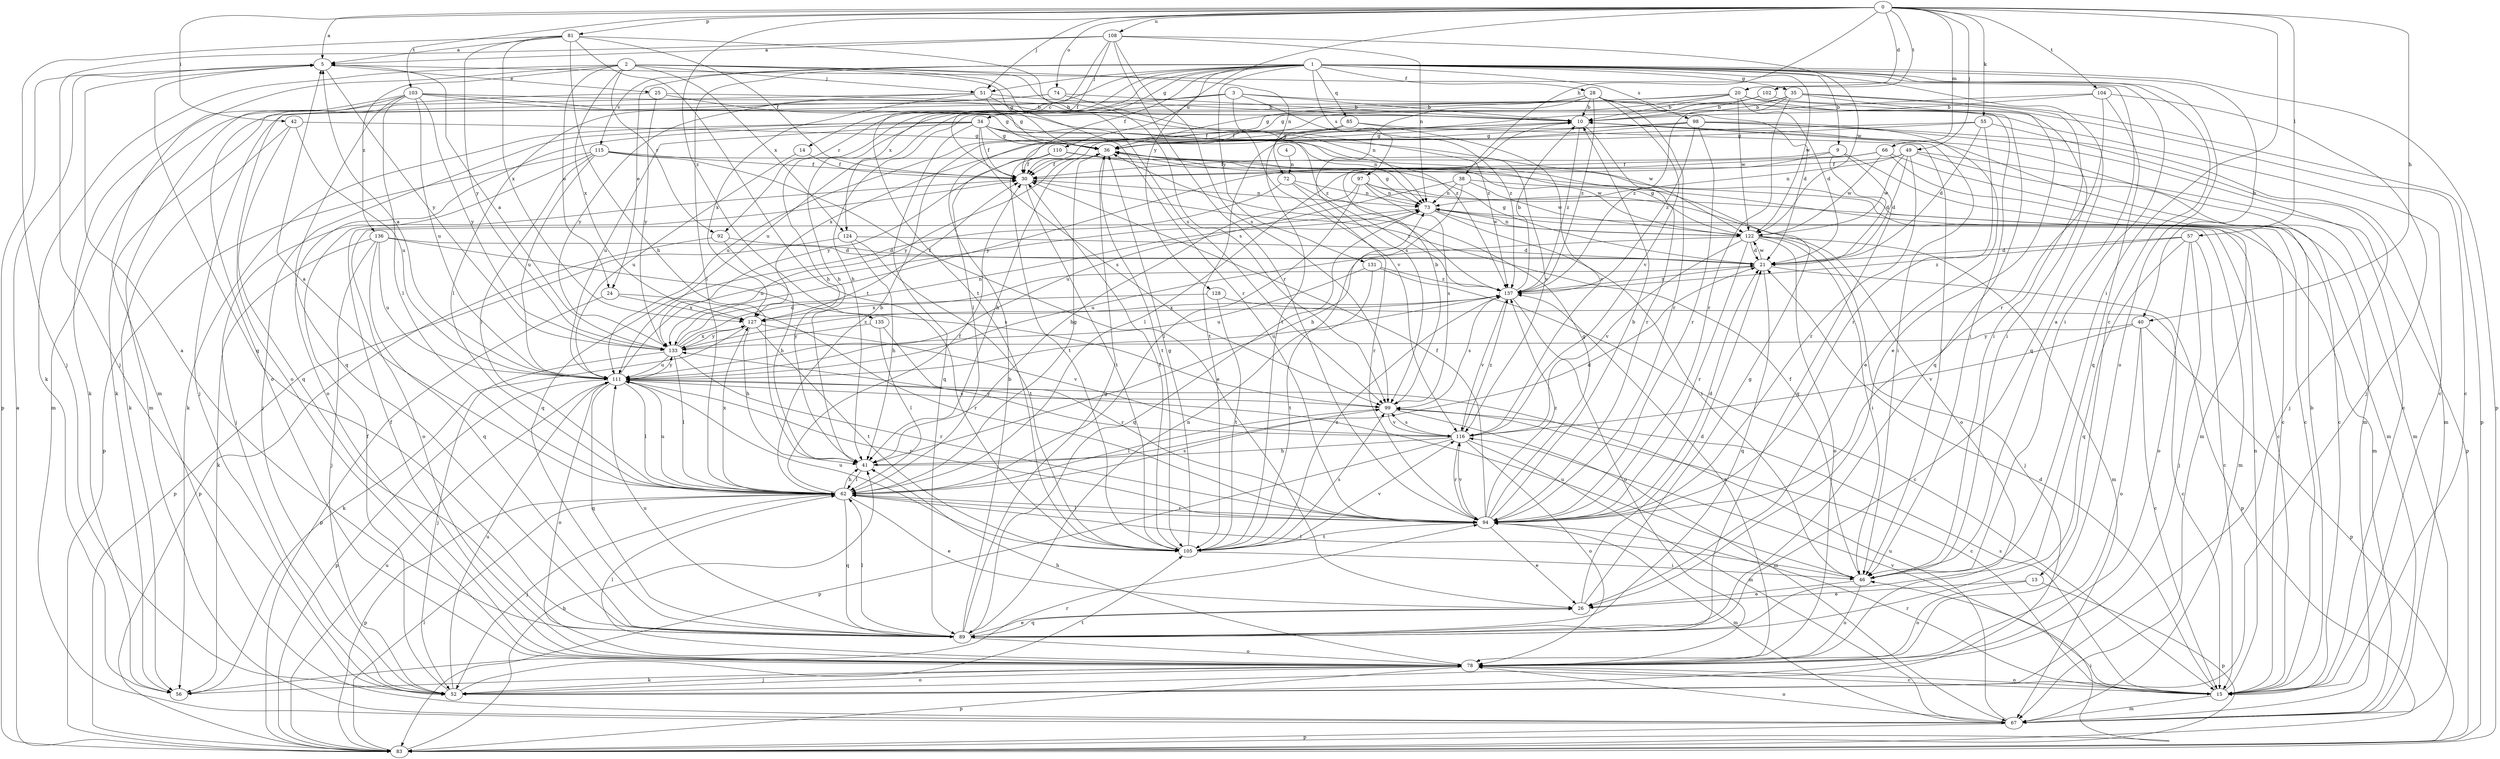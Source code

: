 strict digraph  {
0;
1;
2;
3;
4;
5;
9;
10;
13;
14;
15;
20;
21;
24;
25;
26;
28;
30;
34;
35;
36;
38;
40;
41;
42;
46;
49;
51;
52;
55;
56;
57;
62;
66;
67;
72;
73;
74;
78;
81;
83;
85;
89;
92;
94;
97;
98;
99;
102;
103;
104;
105;
108;
110;
111;
115;
116;
122;
124;
127;
128;
131;
133;
135;
136;
137;
0 -> 5  [label=a];
0 -> 20  [label=d];
0 -> 38  [label=h];
0 -> 40  [label=h];
0 -> 42  [label=i];
0 -> 46  [label=i];
0 -> 49  [label=j];
0 -> 51  [label=j];
0 -> 55  [label=k];
0 -> 57  [label=l];
0 -> 66  [label=m];
0 -> 74  [label=o];
0 -> 81  [label=p];
0 -> 102  [label=t];
0 -> 103  [label=t];
0 -> 104  [label=t];
0 -> 108  [label=u];
0 -> 128  [label=y];
0 -> 135  [label=z];
1 -> 9  [label=b];
1 -> 13  [label=c];
1 -> 14  [label=c];
1 -> 24  [label=e];
1 -> 28  [label=f];
1 -> 30  [label=f];
1 -> 34  [label=g];
1 -> 35  [label=g];
1 -> 40  [label=h];
1 -> 46  [label=i];
1 -> 51  [label=j];
1 -> 62  [label=l];
1 -> 78  [label=o];
1 -> 83  [label=p];
1 -> 85  [label=q];
1 -> 89  [label=q];
1 -> 92  [label=r];
1 -> 97  [label=s];
1 -> 98  [label=s];
1 -> 110  [label=u];
1 -> 115  [label=v];
1 -> 122  [label=w];
1 -> 124  [label=x];
1 -> 131  [label=y];
2 -> 24  [label=e];
2 -> 36  [label=g];
2 -> 51  [label=j];
2 -> 56  [label=k];
2 -> 67  [label=m];
2 -> 72  [label=n];
2 -> 92  [label=r];
2 -> 94  [label=r];
2 -> 99  [label=s];
2 -> 124  [label=x];
2 -> 127  [label=x];
2 -> 136  [label=z];
3 -> 10  [label=b];
3 -> 15  [label=c];
3 -> 41  [label=h];
3 -> 52  [label=j];
3 -> 56  [label=k];
3 -> 116  [label=v];
3 -> 137  [label=z];
4 -> 72  [label=n];
5 -> 25  [label=e];
5 -> 83  [label=p];
5 -> 89  [label=q];
5 -> 133  [label=y];
9 -> 15  [label=c];
9 -> 21  [label=d];
9 -> 30  [label=f];
9 -> 62  [label=l];
9 -> 89  [label=q];
10 -> 36  [label=g];
10 -> 46  [label=i];
10 -> 67  [label=m];
10 -> 94  [label=r];
10 -> 137  [label=z];
13 -> 26  [label=e];
13 -> 78  [label=o];
13 -> 83  [label=p];
14 -> 30  [label=f];
14 -> 111  [label=u];
15 -> 10  [label=b];
15 -> 21  [label=d];
15 -> 67  [label=m];
15 -> 73  [label=n];
15 -> 78  [label=o];
15 -> 94  [label=r];
15 -> 99  [label=s];
15 -> 116  [label=v];
20 -> 10  [label=b];
20 -> 21  [label=d];
20 -> 30  [label=f];
20 -> 36  [label=g];
20 -> 46  [label=i];
20 -> 89  [label=q];
20 -> 111  [label=u];
20 -> 122  [label=w];
21 -> 36  [label=g];
21 -> 83  [label=p];
21 -> 89  [label=q];
21 -> 122  [label=w];
21 -> 137  [label=z];
24 -> 83  [label=p];
24 -> 94  [label=r];
24 -> 127  [label=x];
25 -> 10  [label=b];
25 -> 67  [label=m];
25 -> 133  [label=y];
25 -> 137  [label=z];
26 -> 21  [label=d];
26 -> 36  [label=g];
26 -> 89  [label=q];
28 -> 10  [label=b];
28 -> 21  [label=d];
28 -> 36  [label=g];
28 -> 41  [label=h];
28 -> 46  [label=i];
28 -> 94  [label=r];
28 -> 99  [label=s];
28 -> 116  [label=v];
28 -> 137  [label=z];
30 -> 73  [label=n];
30 -> 105  [label=t];
34 -> 30  [label=f];
34 -> 36  [label=g];
34 -> 52  [label=j];
34 -> 56  [label=k];
34 -> 73  [label=n];
34 -> 78  [label=o];
34 -> 89  [label=q];
34 -> 99  [label=s];
34 -> 111  [label=u];
34 -> 116  [label=v];
34 -> 122  [label=w];
35 -> 10  [label=b];
35 -> 26  [label=e];
35 -> 30  [label=f];
35 -> 46  [label=i];
35 -> 83  [label=p];
35 -> 94  [label=r];
35 -> 137  [label=z];
36 -> 30  [label=f];
36 -> 41  [label=h];
36 -> 105  [label=t];
36 -> 133  [label=y];
38 -> 15  [label=c];
38 -> 41  [label=h];
38 -> 73  [label=n];
38 -> 111  [label=u];
38 -> 122  [label=w];
40 -> 15  [label=c];
40 -> 78  [label=o];
40 -> 83  [label=p];
40 -> 116  [label=v];
40 -> 133  [label=y];
41 -> 21  [label=d];
41 -> 62  [label=l];
42 -> 36  [label=g];
42 -> 56  [label=k];
42 -> 89  [label=q];
42 -> 111  [label=u];
46 -> 5  [label=a];
46 -> 26  [label=e];
46 -> 30  [label=f];
46 -> 62  [label=l];
46 -> 78  [label=o];
46 -> 111  [label=u];
49 -> 21  [label=d];
49 -> 30  [label=f];
49 -> 67  [label=m];
49 -> 73  [label=n];
49 -> 83  [label=p];
49 -> 94  [label=r];
49 -> 122  [label=w];
51 -> 10  [label=b];
51 -> 36  [label=g];
51 -> 73  [label=n];
51 -> 78  [label=o];
51 -> 127  [label=x];
51 -> 133  [label=y];
52 -> 30  [label=f];
52 -> 78  [label=o];
52 -> 105  [label=t];
52 -> 111  [label=u];
55 -> 21  [label=d];
55 -> 36  [label=g];
55 -> 52  [label=j];
55 -> 62  [label=l];
55 -> 94  [label=r];
56 -> 94  [label=r];
57 -> 15  [label=c];
57 -> 21  [label=d];
57 -> 52  [label=j];
57 -> 78  [label=o];
57 -> 89  [label=q];
57 -> 137  [label=z];
62 -> 5  [label=a];
62 -> 10  [label=b];
62 -> 26  [label=e];
62 -> 30  [label=f];
62 -> 36  [label=g];
62 -> 41  [label=h];
62 -> 52  [label=j];
62 -> 83  [label=p];
62 -> 89  [label=q];
62 -> 94  [label=r];
62 -> 99  [label=s];
62 -> 111  [label=u];
62 -> 127  [label=x];
66 -> 15  [label=c];
66 -> 30  [label=f];
66 -> 67  [label=m];
66 -> 122  [label=w];
66 -> 133  [label=y];
67 -> 78  [label=o];
67 -> 83  [label=p];
67 -> 111  [label=u];
72 -> 73  [label=n];
72 -> 89  [label=q];
72 -> 94  [label=r];
72 -> 137  [label=z];
73 -> 36  [label=g];
73 -> 46  [label=i];
73 -> 67  [label=m];
73 -> 78  [label=o];
73 -> 89  [label=q];
73 -> 122  [label=w];
74 -> 10  [label=b];
74 -> 62  [label=l];
74 -> 78  [label=o];
74 -> 137  [label=z];
78 -> 15  [label=c];
78 -> 30  [label=f];
78 -> 41  [label=h];
78 -> 52  [label=j];
78 -> 56  [label=k];
78 -> 62  [label=l];
78 -> 83  [label=p];
78 -> 137  [label=z];
81 -> 5  [label=a];
81 -> 30  [label=f];
81 -> 41  [label=h];
81 -> 52  [label=j];
81 -> 99  [label=s];
81 -> 105  [label=t];
81 -> 127  [label=x];
81 -> 133  [label=y];
83 -> 5  [label=a];
83 -> 41  [label=h];
83 -> 46  [label=i];
83 -> 62  [label=l];
83 -> 111  [label=u];
85 -> 36  [label=g];
85 -> 46  [label=i];
85 -> 111  [label=u];
85 -> 116  [label=v];
89 -> 5  [label=a];
89 -> 10  [label=b];
89 -> 26  [label=e];
89 -> 36  [label=g];
89 -> 62  [label=l];
89 -> 73  [label=n];
89 -> 78  [label=o];
89 -> 111  [label=u];
92 -> 21  [label=d];
92 -> 41  [label=h];
92 -> 83  [label=p];
94 -> 10  [label=b];
94 -> 21  [label=d];
94 -> 26  [label=e];
94 -> 30  [label=f];
94 -> 36  [label=g];
94 -> 62  [label=l];
94 -> 67  [label=m];
94 -> 105  [label=t];
94 -> 116  [label=v];
94 -> 137  [label=z];
97 -> 41  [label=h];
97 -> 62  [label=l];
97 -> 67  [label=m];
97 -> 73  [label=n];
97 -> 78  [label=o];
97 -> 99  [label=s];
98 -> 15  [label=c];
98 -> 26  [label=e];
98 -> 36  [label=g];
98 -> 67  [label=m];
98 -> 94  [label=r];
98 -> 105  [label=t];
98 -> 127  [label=x];
98 -> 137  [label=z];
99 -> 10  [label=b];
99 -> 15  [label=c];
99 -> 62  [label=l];
99 -> 67  [label=m];
99 -> 116  [label=v];
102 -> 10  [label=b];
102 -> 15  [label=c];
102 -> 105  [label=t];
103 -> 10  [label=b];
103 -> 36  [label=g];
103 -> 56  [label=k];
103 -> 62  [label=l];
103 -> 67  [label=m];
103 -> 89  [label=q];
103 -> 111  [label=u];
103 -> 133  [label=y];
103 -> 137  [label=z];
104 -> 10  [label=b];
104 -> 41  [label=h];
104 -> 52  [label=j];
104 -> 89  [label=q];
104 -> 94  [label=r];
105 -> 30  [label=f];
105 -> 36  [label=g];
105 -> 46  [label=i];
105 -> 99  [label=s];
105 -> 111  [label=u];
105 -> 116  [label=v];
105 -> 137  [label=z];
108 -> 5  [label=a];
108 -> 30  [label=f];
108 -> 52  [label=j];
108 -> 73  [label=n];
108 -> 94  [label=r];
108 -> 99  [label=s];
108 -> 105  [label=t];
108 -> 122  [label=w];
110 -> 15  [label=c];
110 -> 30  [label=f];
110 -> 105  [label=t];
110 -> 122  [label=w];
110 -> 133  [label=y];
111 -> 5  [label=a];
111 -> 62  [label=l];
111 -> 73  [label=n];
111 -> 78  [label=o];
111 -> 83  [label=p];
111 -> 89  [label=q];
111 -> 94  [label=r];
111 -> 99  [label=s];
111 -> 133  [label=y];
115 -> 26  [label=e];
115 -> 30  [label=f];
115 -> 52  [label=j];
115 -> 62  [label=l];
115 -> 67  [label=m];
115 -> 83  [label=p];
115 -> 111  [label=u];
116 -> 41  [label=h];
116 -> 67  [label=m];
116 -> 78  [label=o];
116 -> 83  [label=p];
116 -> 94  [label=r];
116 -> 99  [label=s];
116 -> 133  [label=y];
116 -> 137  [label=z];
122 -> 21  [label=d];
122 -> 36  [label=g];
122 -> 46  [label=i];
122 -> 52  [label=j];
122 -> 67  [label=m];
122 -> 73  [label=n];
122 -> 78  [label=o];
122 -> 94  [label=r];
122 -> 111  [label=u];
122 -> 116  [label=v];
124 -> 21  [label=d];
124 -> 41  [label=h];
124 -> 83  [label=p];
124 -> 105  [label=t];
127 -> 30  [label=f];
127 -> 41  [label=h];
127 -> 56  [label=k];
127 -> 105  [label=t];
127 -> 116  [label=v];
127 -> 133  [label=y];
128 -> 15  [label=c];
128 -> 105  [label=t];
128 -> 127  [label=x];
131 -> 15  [label=c];
131 -> 105  [label=t];
131 -> 111  [label=u];
131 -> 137  [label=z];
133 -> 5  [label=a];
133 -> 21  [label=d];
133 -> 52  [label=j];
133 -> 62  [label=l];
133 -> 73  [label=n];
133 -> 94  [label=r];
133 -> 111  [label=u];
133 -> 127  [label=x];
133 -> 137  [label=z];
135 -> 62  [label=l];
135 -> 94  [label=r];
135 -> 133  [label=y];
136 -> 21  [label=d];
136 -> 52  [label=j];
136 -> 56  [label=k];
136 -> 89  [label=q];
136 -> 99  [label=s];
136 -> 111  [label=u];
137 -> 10  [label=b];
137 -> 78  [label=o];
137 -> 99  [label=s];
137 -> 111  [label=u];
137 -> 116  [label=v];
137 -> 127  [label=x];
}
